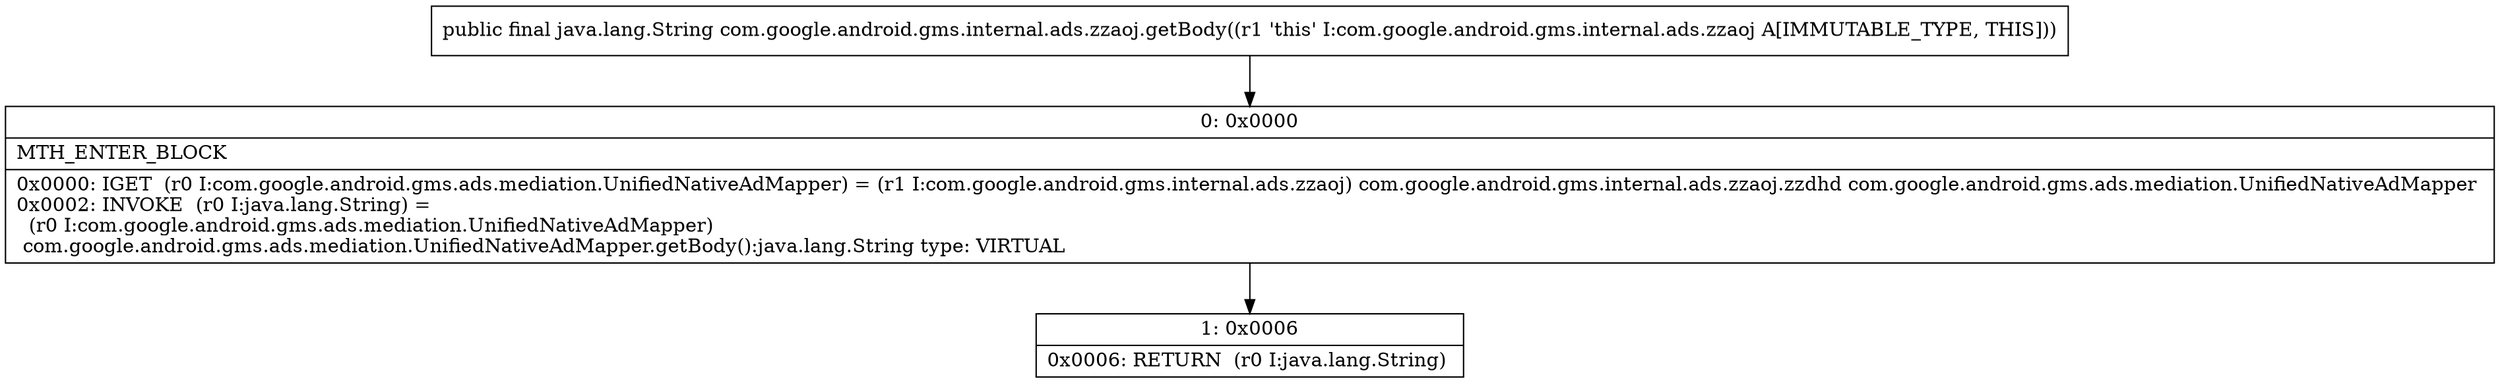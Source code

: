 digraph "CFG forcom.google.android.gms.internal.ads.zzaoj.getBody()Ljava\/lang\/String;" {
Node_0 [shape=record,label="{0\:\ 0x0000|MTH_ENTER_BLOCK\l|0x0000: IGET  (r0 I:com.google.android.gms.ads.mediation.UnifiedNativeAdMapper) = (r1 I:com.google.android.gms.internal.ads.zzaoj) com.google.android.gms.internal.ads.zzaoj.zzdhd com.google.android.gms.ads.mediation.UnifiedNativeAdMapper \l0x0002: INVOKE  (r0 I:java.lang.String) = \l  (r0 I:com.google.android.gms.ads.mediation.UnifiedNativeAdMapper)\l com.google.android.gms.ads.mediation.UnifiedNativeAdMapper.getBody():java.lang.String type: VIRTUAL \l}"];
Node_1 [shape=record,label="{1\:\ 0x0006|0x0006: RETURN  (r0 I:java.lang.String) \l}"];
MethodNode[shape=record,label="{public final java.lang.String com.google.android.gms.internal.ads.zzaoj.getBody((r1 'this' I:com.google.android.gms.internal.ads.zzaoj A[IMMUTABLE_TYPE, THIS])) }"];
MethodNode -> Node_0;
Node_0 -> Node_1;
}

